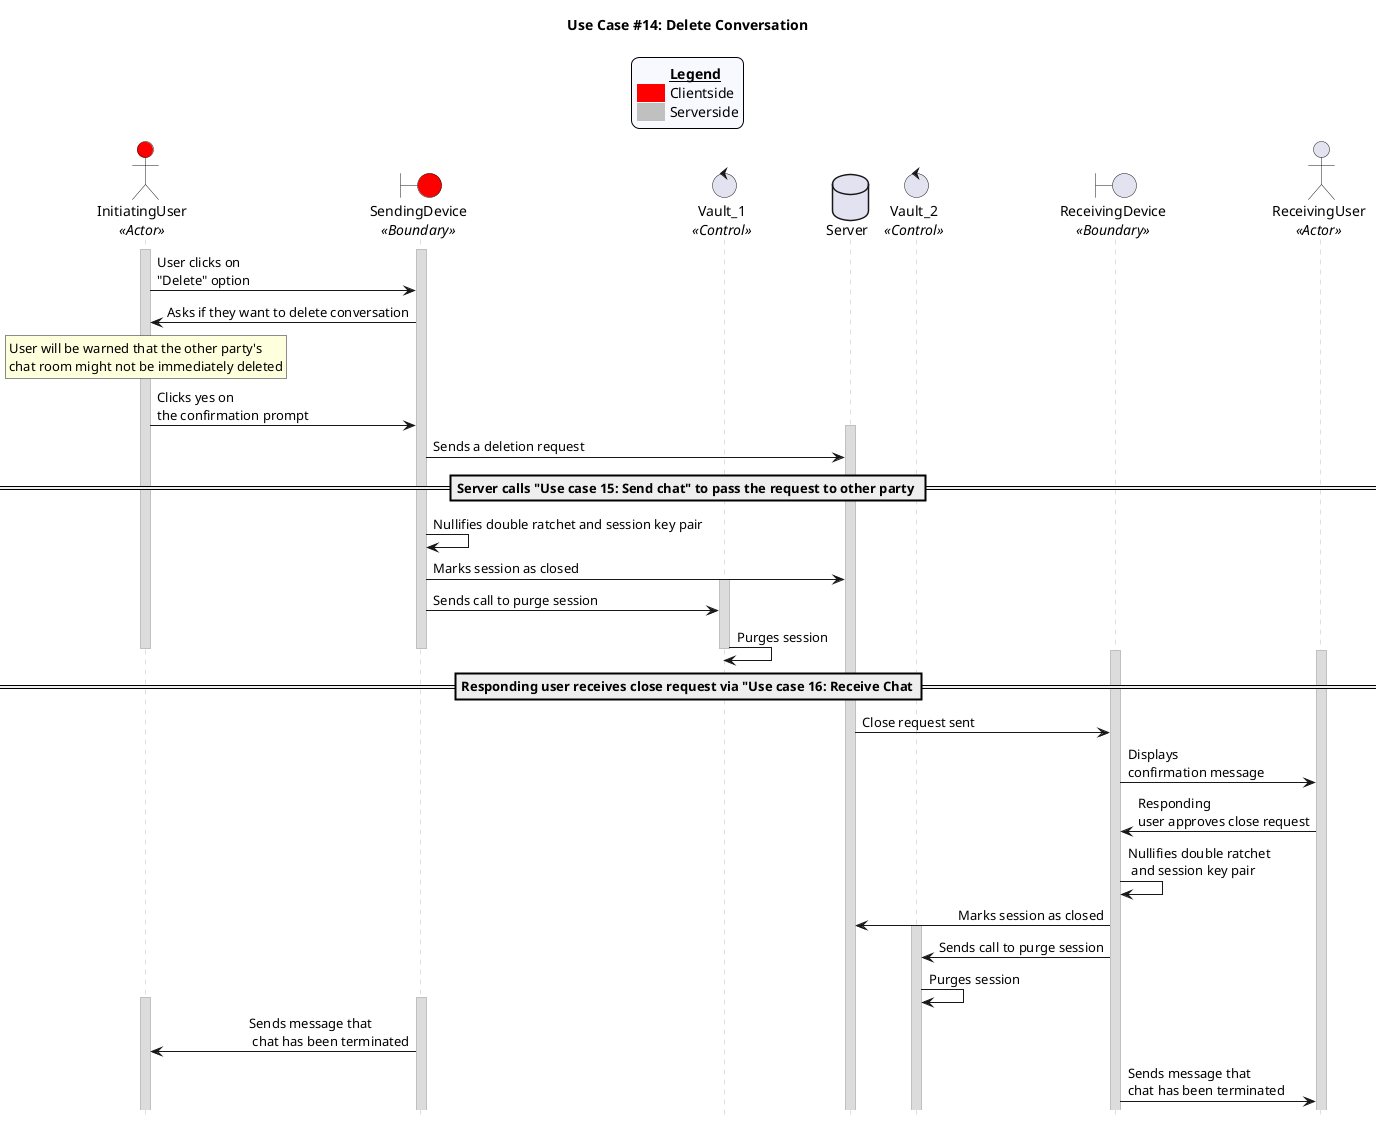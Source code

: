
@startuml uc14
title "Use Case #14: Delete Conversation"

'Styling goes here
hide footbox
skinparam stereotypePosition bottom
skinparam sequenceMessageAlign direction
skinparam sequence {
	LifeLineBorderColor #Silver
	LifeLineBackgroundColor #Gainsboro
}

'Add a legend plus styling
skinparam legend {
	backgroundColor #GhostWhite
	entrySeparator #GhostWhite
}

legend top
	<#GhostWhite,#GhostWhite>|	|= __Legend__ |
	|<#red> | Clientside|
	|<#silver> | Serverside|
endlegend

'Setup the objects involved here
Actor InitiatingUser as IUser <<Actor>> #red
boundary SendingDevice as d1 <<Boundary>> #red
control Vault_1 as v1 <<Control>>
database Server as Server

control Vault_2 as v2<<Control>>
boundary ReceivingDevice as d2 <<Boundary>>
Actor ReceivingUser as RUser <<Actor>>



'Setup persistent objects here
activate IUser
activate d1

'--- FLOW OF CONTROL STARTS HERE ---
IUser -> d1 : User clicks on \n"Delete" option
d1 -> IUser : Asks if they want to delete conversation

rnote over IUser
User will be warned that the other party's 
chat room might not be immediately deleted
endrnote

IUser -> d1: Clicks yes on \nthe confirmation prompt
activate Server
d1 -> Server: Sends a deletion request 

==Server calls "Use case 15: Send chat" to pass the request to other party ==

d1 -> d1: Nullifies double ratchet and session key pair
d1 -> Server: Marks session as closed
activate v1
d1 -> v1 : Sends call to purge session
v1 -> v1: Purges session 

deactivate IUser
deactivate d1
deactivate v1
==Responding user receives close request via "Use case 16: Receive Chat==

'Receiving user activation
activate RUser
activate d2

Server -> d2: Close request sent
d2-> RUser: Displays \nconfirmation message
RUser -> d2 : Responding \nuser approves close request
d2 -> d2: Nullifies double ratchet\n and session key pair
d2 -> Server: Marks session as closed
activate v2
d2 -> v2: Sends call to purge session 
v2 -> v2: Purges session

activate IUser
activate d1
d1 -> IUser: Sends message that\n chat has been terminated
d2 -> RUser: Sends message that\nchat has been terminated
'--- FLOW OF CONTROL ENDS HERE   ---

@enduml